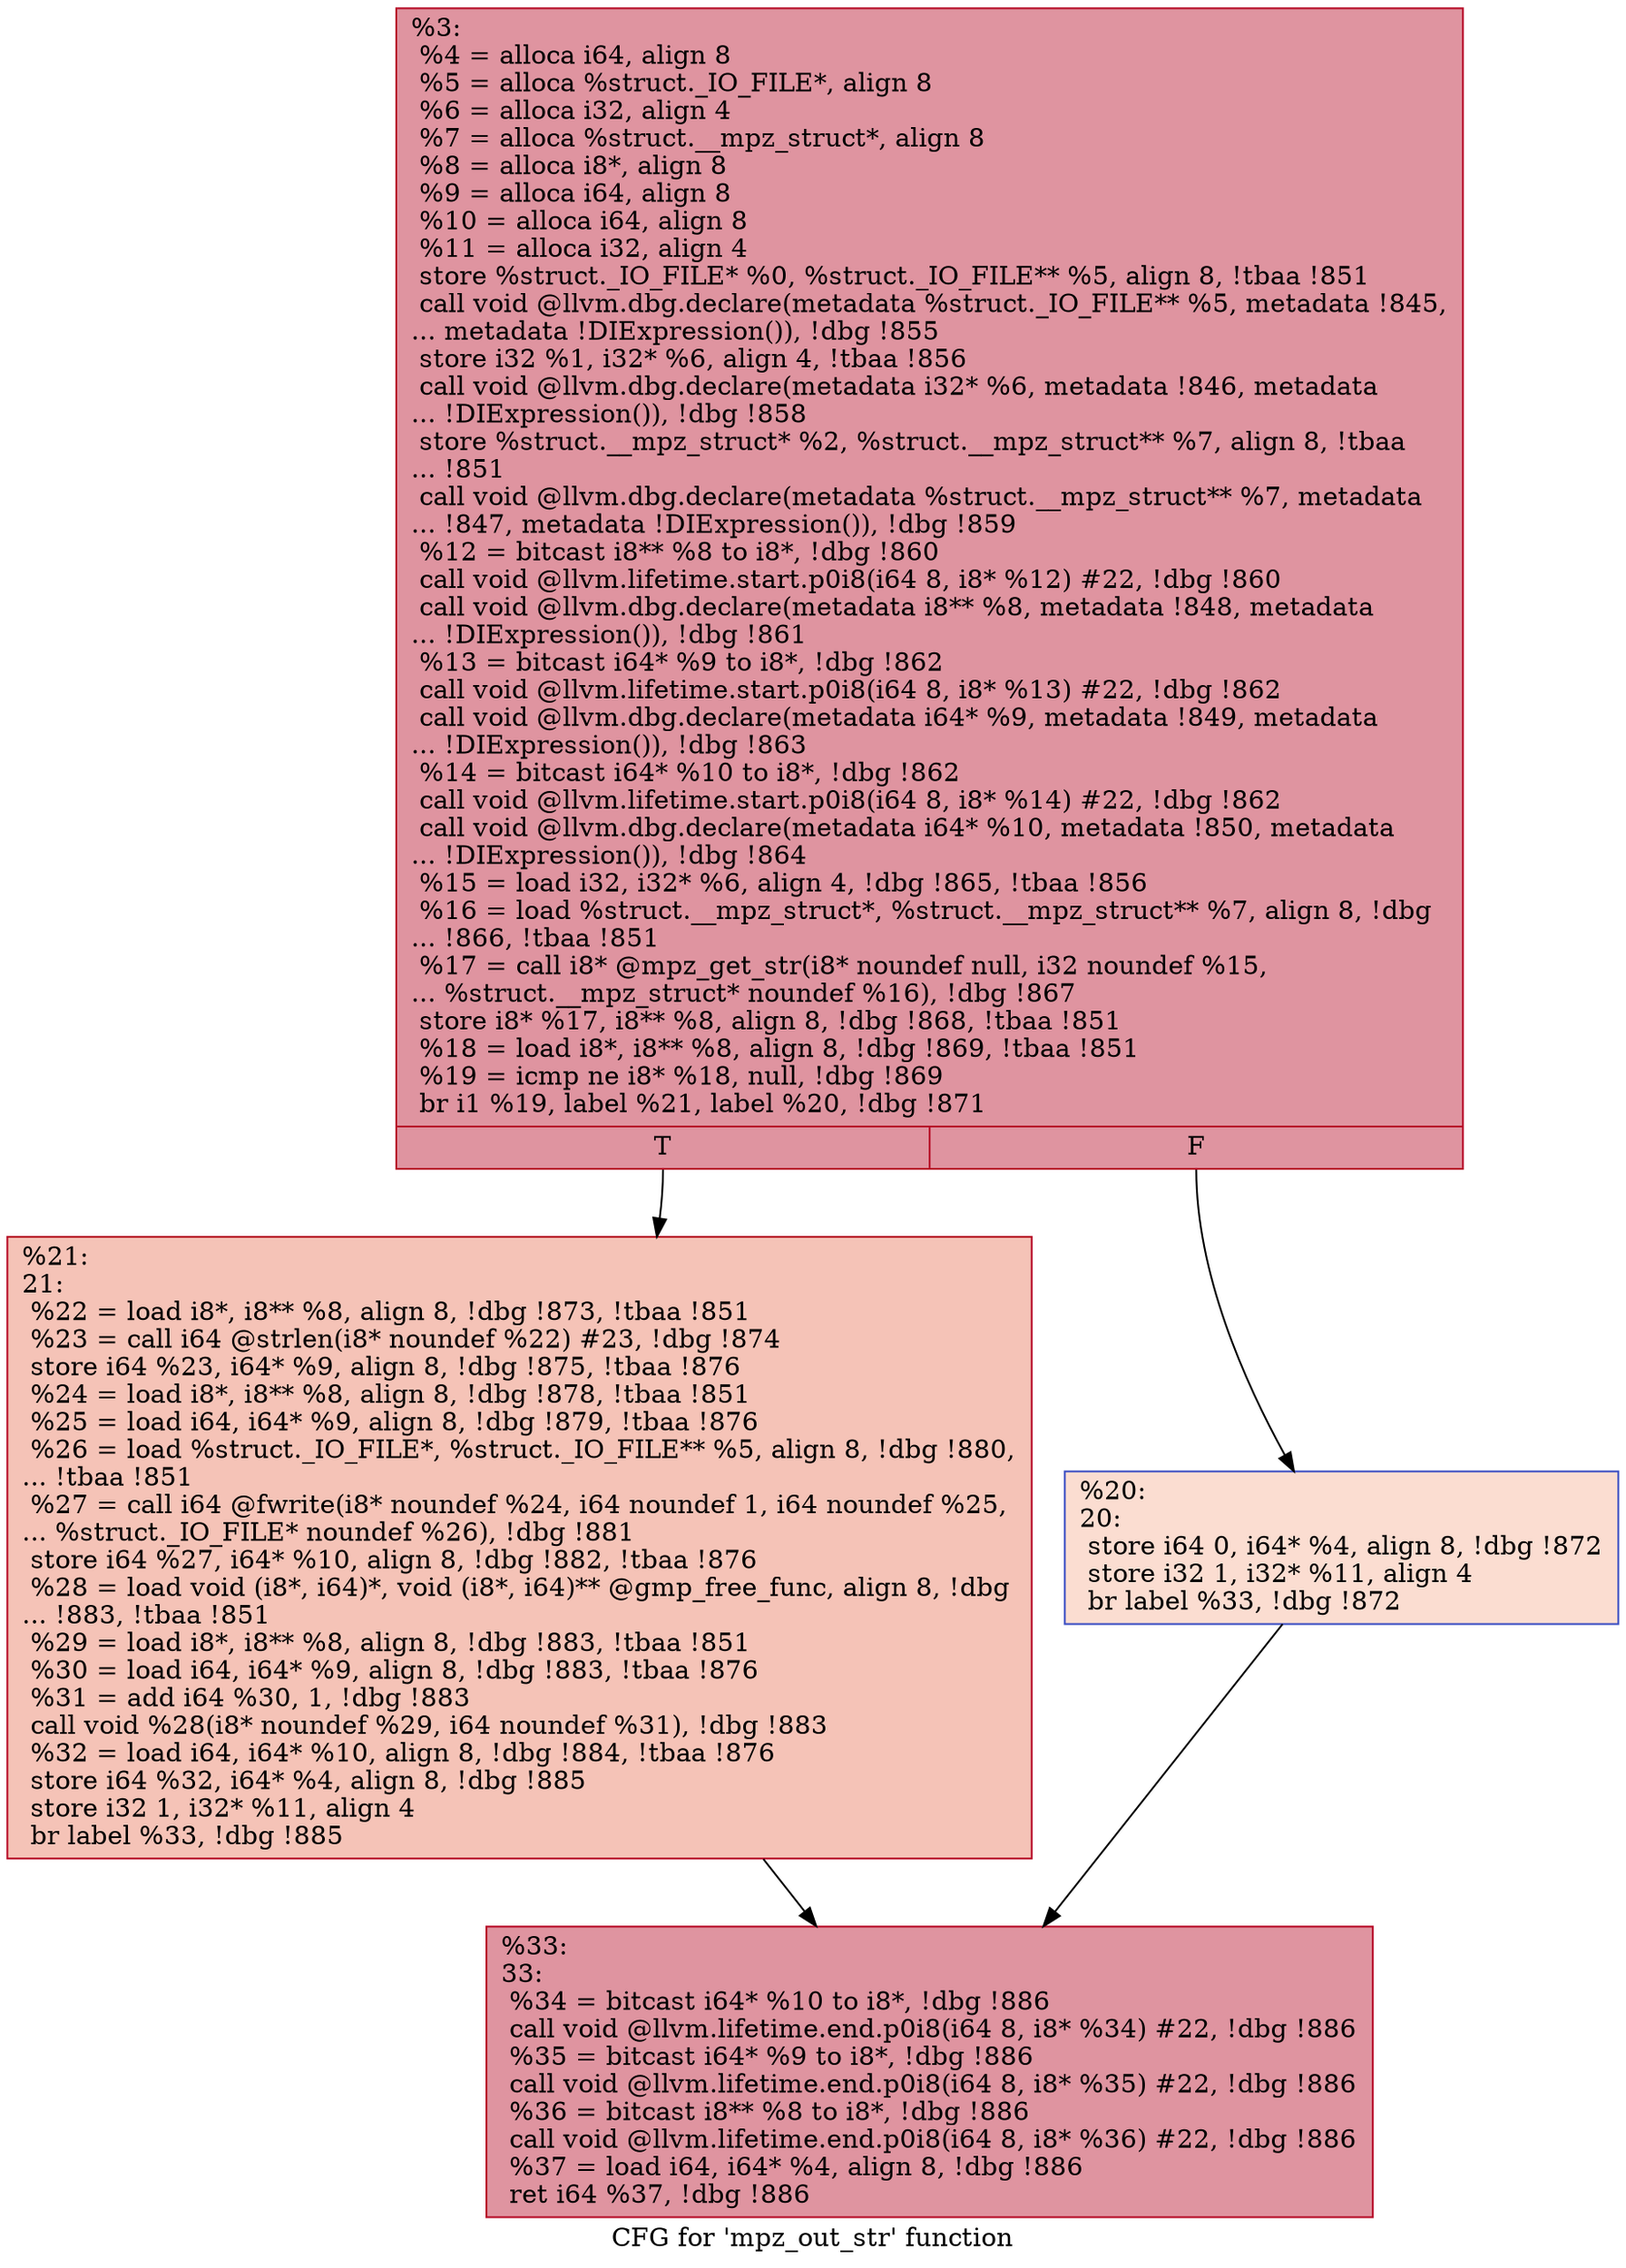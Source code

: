 digraph "CFG for 'mpz_out_str' function" {
	label="CFG for 'mpz_out_str' function";

	Node0x28dad50 [shape=record,color="#b70d28ff", style=filled, fillcolor="#b70d2870",label="{%3:\l  %4 = alloca i64, align 8\l  %5 = alloca %struct._IO_FILE*, align 8\l  %6 = alloca i32, align 4\l  %7 = alloca %struct.__mpz_struct*, align 8\l  %8 = alloca i8*, align 8\l  %9 = alloca i64, align 8\l  %10 = alloca i64, align 8\l  %11 = alloca i32, align 4\l  store %struct._IO_FILE* %0, %struct._IO_FILE** %5, align 8, !tbaa !851\l  call void @llvm.dbg.declare(metadata %struct._IO_FILE** %5, metadata !845,\l... metadata !DIExpression()), !dbg !855\l  store i32 %1, i32* %6, align 4, !tbaa !856\l  call void @llvm.dbg.declare(metadata i32* %6, metadata !846, metadata\l... !DIExpression()), !dbg !858\l  store %struct.__mpz_struct* %2, %struct.__mpz_struct** %7, align 8, !tbaa\l... !851\l  call void @llvm.dbg.declare(metadata %struct.__mpz_struct** %7, metadata\l... !847, metadata !DIExpression()), !dbg !859\l  %12 = bitcast i8** %8 to i8*, !dbg !860\l  call void @llvm.lifetime.start.p0i8(i64 8, i8* %12) #22, !dbg !860\l  call void @llvm.dbg.declare(metadata i8** %8, metadata !848, metadata\l... !DIExpression()), !dbg !861\l  %13 = bitcast i64* %9 to i8*, !dbg !862\l  call void @llvm.lifetime.start.p0i8(i64 8, i8* %13) #22, !dbg !862\l  call void @llvm.dbg.declare(metadata i64* %9, metadata !849, metadata\l... !DIExpression()), !dbg !863\l  %14 = bitcast i64* %10 to i8*, !dbg !862\l  call void @llvm.lifetime.start.p0i8(i64 8, i8* %14) #22, !dbg !862\l  call void @llvm.dbg.declare(metadata i64* %10, metadata !850, metadata\l... !DIExpression()), !dbg !864\l  %15 = load i32, i32* %6, align 4, !dbg !865, !tbaa !856\l  %16 = load %struct.__mpz_struct*, %struct.__mpz_struct** %7, align 8, !dbg\l... !866, !tbaa !851\l  %17 = call i8* @mpz_get_str(i8* noundef null, i32 noundef %15,\l... %struct.__mpz_struct* noundef %16), !dbg !867\l  store i8* %17, i8** %8, align 8, !dbg !868, !tbaa !851\l  %18 = load i8*, i8** %8, align 8, !dbg !869, !tbaa !851\l  %19 = icmp ne i8* %18, null, !dbg !869\l  br i1 %19, label %21, label %20, !dbg !871\l|{<s0>T|<s1>F}}"];
	Node0x28dad50:s0 -> Node0x28dbe00;
	Node0x28dad50:s1 -> Node0x28dbdb0;
	Node0x28dbdb0 [shape=record,color="#3d50c3ff", style=filled, fillcolor="#f7b39670",label="{%20:\l20:                                               \l  store i64 0, i64* %4, align 8, !dbg !872\l  store i32 1, i32* %11, align 4\l  br label %33, !dbg !872\l}"];
	Node0x28dbdb0 -> Node0x28dbe50;
	Node0x28dbe00 [shape=record,color="#b70d28ff", style=filled, fillcolor="#e8765c70",label="{%21:\l21:                                               \l  %22 = load i8*, i8** %8, align 8, !dbg !873, !tbaa !851\l  %23 = call i64 @strlen(i8* noundef %22) #23, !dbg !874\l  store i64 %23, i64* %9, align 8, !dbg !875, !tbaa !876\l  %24 = load i8*, i8** %8, align 8, !dbg !878, !tbaa !851\l  %25 = load i64, i64* %9, align 8, !dbg !879, !tbaa !876\l  %26 = load %struct._IO_FILE*, %struct._IO_FILE** %5, align 8, !dbg !880,\l... !tbaa !851\l  %27 = call i64 @fwrite(i8* noundef %24, i64 noundef 1, i64 noundef %25,\l... %struct._IO_FILE* noundef %26), !dbg !881\l  store i64 %27, i64* %10, align 8, !dbg !882, !tbaa !876\l  %28 = load void (i8*, i64)*, void (i8*, i64)** @gmp_free_func, align 8, !dbg\l... !883, !tbaa !851\l  %29 = load i8*, i8** %8, align 8, !dbg !883, !tbaa !851\l  %30 = load i64, i64* %9, align 8, !dbg !883, !tbaa !876\l  %31 = add i64 %30, 1, !dbg !883\l  call void %28(i8* noundef %29, i64 noundef %31), !dbg !883\l  %32 = load i64, i64* %10, align 8, !dbg !884, !tbaa !876\l  store i64 %32, i64* %4, align 8, !dbg !885\l  store i32 1, i32* %11, align 4\l  br label %33, !dbg !885\l}"];
	Node0x28dbe00 -> Node0x28dbe50;
	Node0x28dbe50 [shape=record,color="#b70d28ff", style=filled, fillcolor="#b70d2870",label="{%33:\l33:                                               \l  %34 = bitcast i64* %10 to i8*, !dbg !886\l  call void @llvm.lifetime.end.p0i8(i64 8, i8* %34) #22, !dbg !886\l  %35 = bitcast i64* %9 to i8*, !dbg !886\l  call void @llvm.lifetime.end.p0i8(i64 8, i8* %35) #22, !dbg !886\l  %36 = bitcast i8** %8 to i8*, !dbg !886\l  call void @llvm.lifetime.end.p0i8(i64 8, i8* %36) #22, !dbg !886\l  %37 = load i64, i64* %4, align 8, !dbg !886\l  ret i64 %37, !dbg !886\l}"];
}
